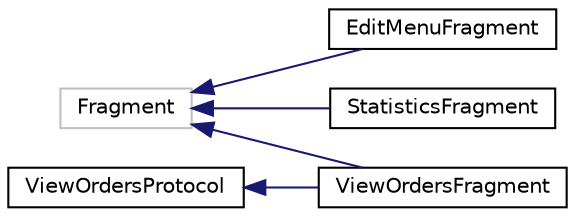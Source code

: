 digraph "Graphical Class Hierarchy"
{
 // LATEX_PDF_SIZE
  edge [fontname="Helvetica",fontsize="10",labelfontname="Helvetica",labelfontsize="10"];
  node [fontname="Helvetica",fontsize="10",shape=record];
  rankdir="LR";
  Node52 [label="Fragment",height=0.2,width=0.4,color="grey75", fillcolor="white", style="filled",tooltip=" "];
  Node52 -> Node53 [dir="back",color="midnightblue",fontsize="10",style="solid",fontname="Helvetica"];
  Node53 [label="EditMenuFragment",height=0.2,width=0.4,color="black", fillcolor="white", style="filled",URL="$classcom_1_1example_1_1lmrs_1_1view_1_1EditMenuFragment.html",tooltip="Edit Menu Fragment Class."];
  Node52 -> Node54 [dir="back",color="midnightblue",fontsize="10",style="solid",fontname="Helvetica"];
  Node54 [label="StatisticsFragment",height=0.2,width=0.4,color="black", fillcolor="white", style="filled",URL="$classcom_1_1example_1_1lmrs_1_1view_1_1StatisticsFragment.html",tooltip="Statistics Fragment Class."];
  Node52 -> Node1 [dir="back",color="midnightblue",fontsize="10",style="solid",fontname="Helvetica"];
  Node1 [label="ViewOrdersFragment",height=0.2,width=0.4,color="black", fillcolor="white", style="filled",URL="$classcom_1_1example_1_1lmrs_1_1view_1_1ViewOrdersFragment.html",tooltip="View Orders Fragment Class."];
  Node0 [label="ViewOrdersProtocol",height=0.2,width=0.4,color="black", fillcolor="white", style="filled",URL="$interfacecom_1_1example_1_1lmrs_1_1model_1_1vieworders_1_1ViewOrdersProtocol.html",tooltip="Protocol for Deleage Pattern."];
  Node0 -> Node1 [dir="back",color="midnightblue",fontsize="10",style="solid",fontname="Helvetica"];
}
